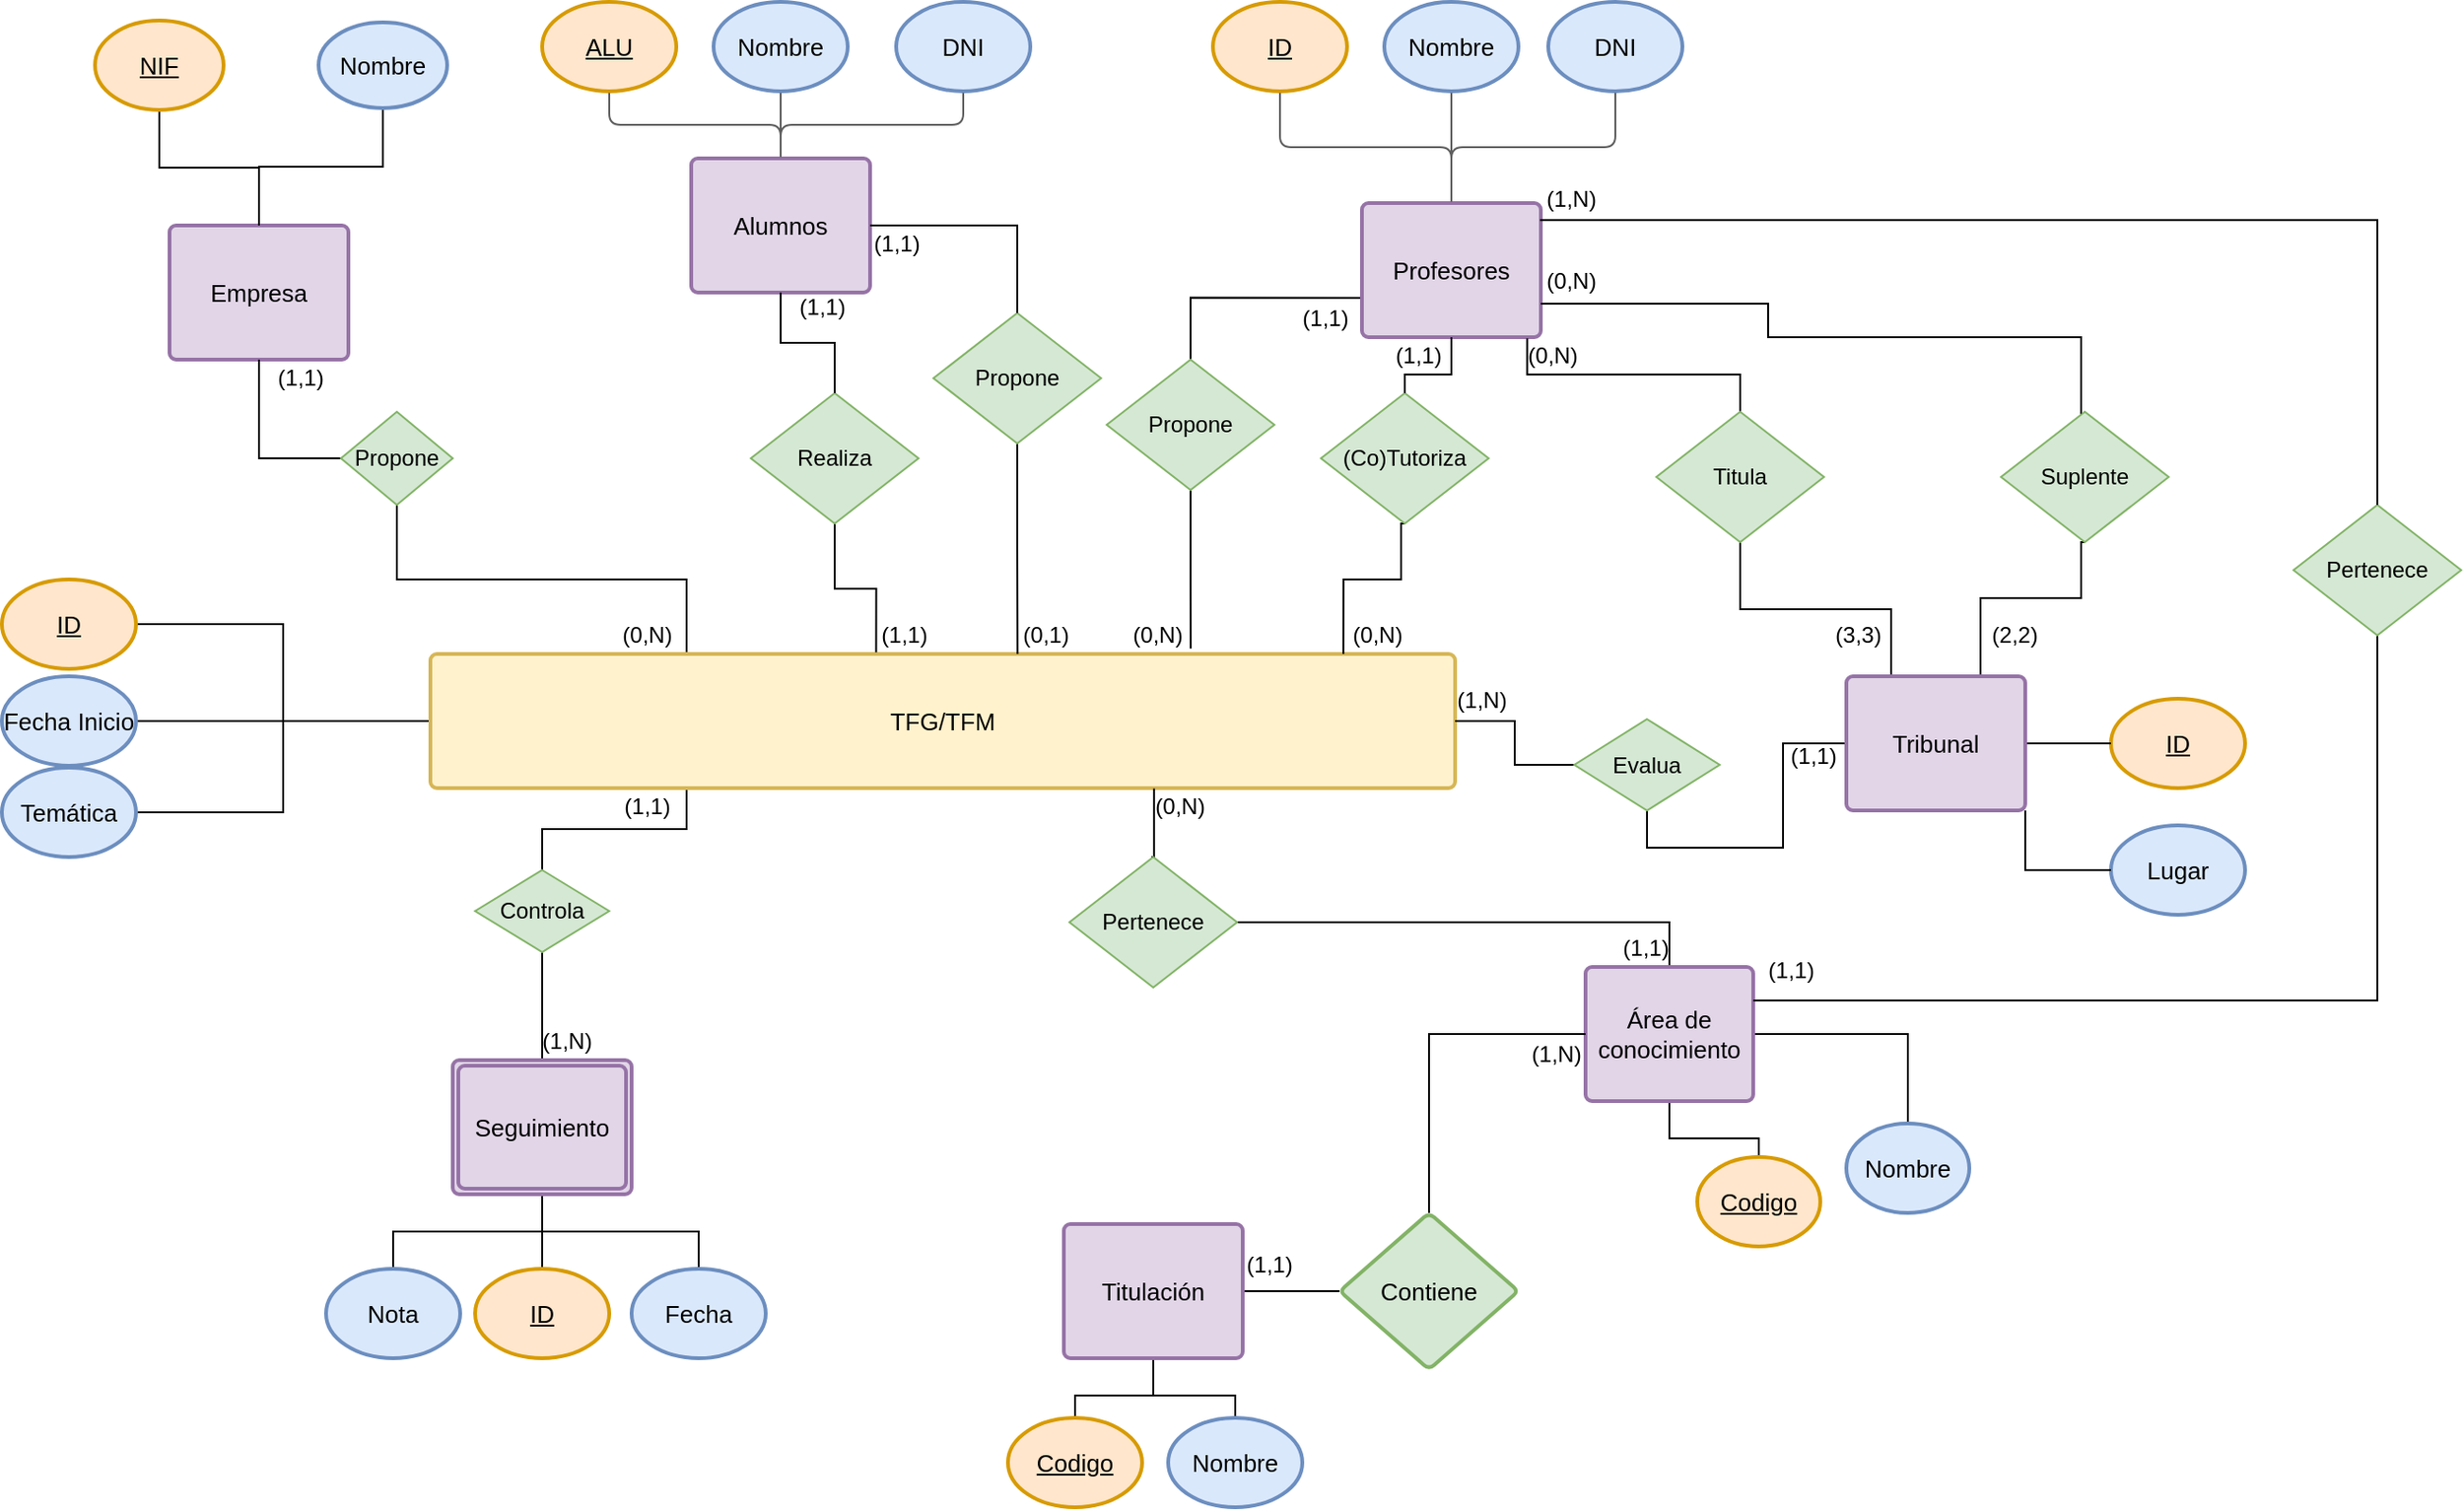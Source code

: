 <mxfile version="14.0.1" type="google"><diagram id="dReNYjj2R180dLIWHo_2" name="Page-1"><mxGraphModel dx="2193" dy="448" grid="1" gridSize="10" guides="1" tooltips="1" connect="1" arrows="1" fold="1" page="1" pageScale="1" pageWidth="827" pageHeight="1169" math="0" shadow="0"><root><mxCell id="0"/><mxCell id="1" parent="0"/><mxCell id="J40VtAtHms7lafl0YYhQ-93" style="edgeStyle=orthogonalEdgeStyle;rounded=0;orthogonalLoop=1;jettySize=auto;html=1;entryX=1;entryY=0.5;entryDx=0;entryDy=0;endArrow=none;endFill=0;" parent="1" source="J40VtAtHms7lafl0YYhQ-4" target="J40VtAtHms7lafl0YYhQ-5" edge="1"><mxGeometry relative="1" as="geometry"/></mxCell><mxCell id="J40VtAtHms7lafl0YYhQ-94" style="edgeStyle=orthogonalEdgeStyle;rounded=0;orthogonalLoop=1;jettySize=auto;html=1;entryX=1;entryY=0.5;entryDx=0;entryDy=0;endArrow=none;endFill=0;" parent="1" source="J40VtAtHms7lafl0YYhQ-4" target="J40VtAtHms7lafl0YYhQ-10" edge="1"><mxGeometry relative="1" as="geometry"/></mxCell><mxCell id="J40VtAtHms7lafl0YYhQ-95" style="edgeStyle=orthogonalEdgeStyle;rounded=0;orthogonalLoop=1;jettySize=auto;html=1;entryX=1;entryY=0.5;entryDx=0;entryDy=0;endArrow=none;endFill=0;" parent="1" source="J40VtAtHms7lafl0YYhQ-4" target="J40VtAtHms7lafl0YYhQ-6" edge="1"><mxGeometry relative="1" as="geometry"/></mxCell><mxCell id="J40VtAtHms7lafl0YYhQ-112" style="edgeStyle=orthogonalEdgeStyle;rounded=0;orthogonalLoop=1;jettySize=auto;html=1;entryX=0.5;entryY=0;entryDx=0;entryDy=0;endArrow=none;endFill=0;exitX=0.25;exitY=1;exitDx=0;exitDy=0;" parent="1" source="J40VtAtHms7lafl0YYhQ-4" target="J40VtAtHms7lafl0YYhQ-111" edge="1"><mxGeometry relative="1" as="geometry"/></mxCell><mxCell id="J40VtAtHms7lafl0YYhQ-118" style="edgeStyle=orthogonalEdgeStyle;rounded=0;orthogonalLoop=1;jettySize=auto;html=1;entryX=0.5;entryY=1;entryDx=0;entryDy=0;endArrow=none;endFill=0;exitX=0.25;exitY=0;exitDx=0;exitDy=0;" parent="1" source="J40VtAtHms7lafl0YYhQ-4" target="J40VtAtHms7lafl0YYhQ-115" edge="1"><mxGeometry relative="1" as="geometry"/></mxCell><UserObject label="TFG/TFM" lucidchartObjectId="NttXpLCozPaw" id="J40VtAtHms7lafl0YYhQ-4"><mxCell style="html=1;overflow=block;whiteSpace=wrap;;whiteSpace=wrap;fontSize=13;align=center;spacing=7;strokeColor=#d6b656;strokeOpacity=100;rounded=1;absoluteArcSize=1;arcSize=7;strokeWidth=2;fillColor=#fff2cc;" parent="1" vertex="1"><mxGeometry x="-1190" y="500" width="550" height="72" as="geometry"/></mxCell></UserObject><UserObject label="ID" lucidchartObjectId="BUtXtxo06KB." id="J40VtAtHms7lafl0YYhQ-5"><mxCell style="html=1;overflow=block;whiteSpace=wrap;ellipse;whiteSpace=wrap;fontSize=13;fontStyle=4;align=center;spacing=3;strokeColor=#d79b00;strokeOpacity=100;rounded=1;absoluteArcSize=1;arcSize=7;strokeWidth=2;fillColor=#ffe6cc;" parent="1" vertex="1"><mxGeometry x="-1420" y="460" width="72" height="48" as="geometry"/></mxCell></UserObject><UserObject label="Temática" lucidchartObjectId="GUtXi9.Yq8lU" id="J40VtAtHms7lafl0YYhQ-6"><mxCell style="html=1;overflow=block;whiteSpace=wrap;ellipse;whiteSpace=wrap;fontSize=13;align=center;spacing=3;strokeColor=#6c8ebf;strokeOpacity=100;rounded=1;absoluteArcSize=1;arcSize=7;strokeWidth=2;fillColor=#dae8fc;" parent="1" vertex="1"><mxGeometry x="-1420" y="561" width="72" height="48" as="geometry"/></mxCell></UserObject><UserObject label="Fecha Inicio" lucidchartObjectId="_0tXcfzx7vm-" id="J40VtAtHms7lafl0YYhQ-10"><mxCell style="html=1;overflow=block;whiteSpace=wrap;ellipse;whiteSpace=wrap;fontSize=13;align=center;spacing=3;strokeColor=#6c8ebf;strokeOpacity=100;rounded=1;absoluteArcSize=1;arcSize=7;strokeWidth=2;fillColor=#dae8fc;" parent="1" vertex="1"><mxGeometry x="-1420" y="512" width="72" height="48" as="geometry"/></mxCell></UserObject><mxCell id="J40VtAtHms7lafl0YYhQ-17" value="" style="group;dropTarget=0;container=1;" parent="1" vertex="1"><mxGeometry x="-1170" y="150" width="312" height="156" as="geometry"/></mxCell><UserObject label="Alumnos" lucidchartObjectId="-stX.WE3pkmM" id="J40VtAtHms7lafl0YYhQ-18"><mxCell style="html=1;overflow=block;whiteSpace=wrap;;whiteSpace=wrap;fontSize=13;align=center;spacing=7;strokeColor=#9673a6;strokeOpacity=100;rounded=1;absoluteArcSize=1;arcSize=7;strokeWidth=2;fillColor=#e1d5e7;" parent="J40VtAtHms7lafl0YYhQ-17" vertex="1"><mxGeometry x="120" y="84" width="96" height="72" as="geometry"/></mxCell></UserObject><UserObject label="ALU" lucidchartObjectId="9LtXJ7lo9DjL" id="J40VtAtHms7lafl0YYhQ-19"><mxCell style="html=1;overflow=block;whiteSpace=wrap;ellipse;whiteSpace=wrap;fontSize=13;fontStyle=4;align=center;spacing=3;strokeColor=#d79b00;strokeOpacity=100;rounded=1;absoluteArcSize=1;arcSize=7;strokeWidth=2;fillColor=#ffe6cc;" parent="J40VtAtHms7lafl0YYhQ-17" vertex="1"><mxGeometry x="40" width="72" height="48" as="geometry"/></mxCell></UserObject><UserObject label="Nombre" lucidchartObjectId="cMtXXwmn-Hz~" id="J40VtAtHms7lafl0YYhQ-20"><mxCell style="html=1;overflow=block;whiteSpace=wrap;ellipse;whiteSpace=wrap;fontSize=13;align=center;spacing=3;strokeColor=#6c8ebf;strokeOpacity=100;rounded=1;absoluteArcSize=1;arcSize=7;strokeWidth=2;fillColor=#dae8fc;" parent="J40VtAtHms7lafl0YYhQ-17" vertex="1"><mxGeometry x="132" width="72" height="48" as="geometry"/></mxCell></UserObject><UserObject label="DNI" lucidchartObjectId="JOtX0gpXyI6V" id="J40VtAtHms7lafl0YYhQ-21"><mxCell style="html=1;overflow=block;whiteSpace=wrap;ellipse;whiteSpace=wrap;fontSize=13;align=center;spacing=3;strokeColor=#6c8ebf;strokeOpacity=100;rounded=1;absoluteArcSize=1;arcSize=7;strokeWidth=2;fillColor=#dae8fc;" parent="J40VtAtHms7lafl0YYhQ-17" vertex="1"><mxGeometry x="230" width="72" height="48" as="geometry"/></mxCell></UserObject><UserObject label="" lucidchartObjectId="ETtXJlnLg~lb" id="J40VtAtHms7lafl0YYhQ-22"><mxCell style="html=1;jettySize=18;whiteSpace=wrap;fontSize=11;strokeColor=#5E5E5E;rounded=1;arcSize=12;edgeStyle=orthogonalEdgeStyle;startArrow=none;;endArrow=none;;exitX=0.5;exitY=-0.013;exitPerimeter=0;entryX=0.5;entryY=1.019;entryPerimeter=0;" parent="J40VtAtHms7lafl0YYhQ-17" source="J40VtAtHms7lafl0YYhQ-18" target="J40VtAtHms7lafl0YYhQ-20" edge="1"><mxGeometry width="100" height="100" relative="1" as="geometry"><Array as="points"/></mxGeometry></mxCell></UserObject><UserObject label="" lucidchartObjectId="GTtXDYuzjiIg" id="J40VtAtHms7lafl0YYhQ-23"><mxCell style="html=1;jettySize=18;whiteSpace=wrap;fontSize=11;strokeColor=#5E5E5E;rounded=1;arcSize=12;edgeStyle=orthogonalEdgeStyle;startArrow=none;;endArrow=none;;exitX=0.5;exitY=-0.013;exitPerimeter=0;entryX=0.5;entryY=1.019;entryPerimeter=0;" parent="J40VtAtHms7lafl0YYhQ-17" source="J40VtAtHms7lafl0YYhQ-18" target="J40VtAtHms7lafl0YYhQ-21" edge="1"><mxGeometry width="100" height="100" relative="1" as="geometry"><Array as="points"/></mxGeometry></mxCell></UserObject><UserObject label="" lucidchartObjectId="ITtXNO6ZUnrG" id="J40VtAtHms7lafl0YYhQ-24"><mxCell style="html=1;jettySize=18;whiteSpace=wrap;fontSize=11;strokeColor=#5E5E5E;rounded=1;arcSize=12;edgeStyle=orthogonalEdgeStyle;startArrow=none;;endArrow=none;;exitX=0.5;exitY=-0.013;exitPerimeter=0;entryX=0.5;entryY=1.019;entryPerimeter=0;" parent="J40VtAtHms7lafl0YYhQ-17" source="J40VtAtHms7lafl0YYhQ-18" target="J40VtAtHms7lafl0YYhQ-19" edge="1"><mxGeometry width="100" height="100" relative="1" as="geometry"><Array as="points"/></mxGeometry></mxCell></UserObject><mxCell id="J40VtAtHms7lafl0YYhQ-25" value="" style="group;dropTarget=0;container=1;" parent="1" vertex="1"><mxGeometry x="-810" y="150" width="312" height="180" as="geometry"/></mxCell><UserObject label="Profesores" lucidchartObjectId="yttXBiOij1xA" id="J40VtAtHms7lafl0YYhQ-26"><mxCell style="html=1;overflow=block;whiteSpace=wrap;;whiteSpace=wrap;fontSize=13;align=center;spacing=7;strokeColor=#9673a6;strokeOpacity=100;rounded=1;absoluteArcSize=1;arcSize=7;strokeWidth=2;fillColor=#e1d5e7;" parent="J40VtAtHms7lafl0YYhQ-25" vertex="1"><mxGeometry x="120" y="108" width="96" height="72" as="geometry"/></mxCell></UserObject><UserObject label="ID" lucidchartObjectId="eWtXQ-b-vLHC" id="J40VtAtHms7lafl0YYhQ-27"><mxCell style="html=1;overflow=block;whiteSpace=wrap;ellipse;whiteSpace=wrap;fontSize=13;fontStyle=4;align=center;spacing=3;strokeColor=#d79b00;strokeOpacity=100;rounded=1;absoluteArcSize=1;arcSize=7;strokeWidth=2;fillColor=#ffe6cc;" parent="J40VtAtHms7lafl0YYhQ-25" vertex="1"><mxGeometry x="40" width="72" height="48" as="geometry"/></mxCell></UserObject><UserObject label="Nombre" lucidchartObjectId="eWtX~HwhqPDB" id="J40VtAtHms7lafl0YYhQ-28"><mxCell style="html=1;overflow=block;whiteSpace=wrap;ellipse;whiteSpace=wrap;fontSize=13;align=center;spacing=3;strokeColor=#6c8ebf;strokeOpacity=100;rounded=1;absoluteArcSize=1;arcSize=7;strokeWidth=2;fillColor=#dae8fc;" parent="J40VtAtHms7lafl0YYhQ-25" vertex="1"><mxGeometry x="132" width="72" height="48" as="geometry"/></mxCell></UserObject><UserObject label="DNI" lucidchartObjectId="eWtXrAxqLPJD" id="J40VtAtHms7lafl0YYhQ-29"><mxCell style="html=1;overflow=block;whiteSpace=wrap;ellipse;whiteSpace=wrap;fontSize=13;align=center;spacing=3;strokeColor=#6c8ebf;strokeOpacity=100;rounded=1;absoluteArcSize=1;arcSize=7;strokeWidth=2;fillColor=#dae8fc;" parent="J40VtAtHms7lafl0YYhQ-25" vertex="1"><mxGeometry x="220" width="72" height="48" as="geometry"/></mxCell></UserObject><UserObject label="" lucidchartObjectId=".XtX0PCZABEI" id="J40VtAtHms7lafl0YYhQ-30"><mxCell style="html=1;jettySize=18;whiteSpace=wrap;fontSize=11;strokeColor=#5E5E5E;rounded=1;arcSize=12;edgeStyle=orthogonalEdgeStyle;startArrow=none;;endArrow=none;;exitX=0.5;exitY=1.019;exitPerimeter=0;entryX=0.5;entryY=-0.012;entryPerimeter=0;" parent="J40VtAtHms7lafl0YYhQ-25" source="J40VtAtHms7lafl0YYhQ-28" target="J40VtAtHms7lafl0YYhQ-26" edge="1"><mxGeometry width="100" height="100" relative="1" as="geometry"><Array as="points"/></mxGeometry></mxCell></UserObject><UserObject label="" lucidchartObjectId="bYtXLjMMv22f" id="J40VtAtHms7lafl0YYhQ-31"><mxCell style="html=1;jettySize=18;whiteSpace=wrap;fontSize=11;strokeColor=#5E5E5E;rounded=1;arcSize=12;edgeStyle=orthogonalEdgeStyle;startArrow=none;;endArrow=none;;exitX=0.5;exitY=1.019;exitPerimeter=0;entryX=0.5;entryY=-0.012;entryPerimeter=0;" parent="J40VtAtHms7lafl0YYhQ-25" source="J40VtAtHms7lafl0YYhQ-29" target="J40VtAtHms7lafl0YYhQ-26" edge="1"><mxGeometry width="100" height="100" relative="1" as="geometry"><Array as="points"/></mxGeometry></mxCell></UserObject><UserObject label="" lucidchartObjectId="dYtXeE6Ncm07" id="J40VtAtHms7lafl0YYhQ-32"><mxCell style="html=1;jettySize=18;whiteSpace=wrap;fontSize=11;strokeColor=#5E5E5E;rounded=1;arcSize=12;edgeStyle=orthogonalEdgeStyle;startArrow=none;;endArrow=none;;exitX=0.5;exitY=1.019;exitPerimeter=0;entryX=0.5;entryY=-0.012;entryPerimeter=0;" parent="J40VtAtHms7lafl0YYhQ-25" source="J40VtAtHms7lafl0YYhQ-27" target="J40VtAtHms7lafl0YYhQ-26" edge="1"><mxGeometry width="100" height="100" relative="1" as="geometry"><Array as="points"/></mxGeometry></mxCell></UserObject><UserObject label="Empresa" lucidchartObjectId="yXtXmWJjH1OQ" id="J40VtAtHms7lafl0YYhQ-46"><mxCell style="html=1;overflow=block;whiteSpace=wrap;;whiteSpace=wrap;fontSize=13;align=center;spacing=7;strokeColor=#9673a6;strokeOpacity=100;rounded=1;absoluteArcSize=1;arcSize=7;strokeWidth=2;fillColor=#e1d5e7;" parent="1" vertex="1"><mxGeometry x="-1330" y="270" width="96" height="72" as="geometry"/></mxCell></UserObject><mxCell id="J40VtAtHms7lafl0YYhQ-57" style="edgeStyle=orthogonalEdgeStyle;rounded=0;orthogonalLoop=1;jettySize=auto;html=1;entryX=0.5;entryY=0;entryDx=0;entryDy=0;endArrow=none;endFill=0;" parent="1" source="J40VtAtHms7lafl0YYhQ-47" target="J40VtAtHms7lafl0YYhQ-46" edge="1"><mxGeometry relative="1" as="geometry"/></mxCell><UserObject label="Nombre" lucidchartObjectId="-auXBsVd0uFs" id="J40VtAtHms7lafl0YYhQ-47"><mxCell style="html=1;overflow=block;whiteSpace=wrap;ellipse;whiteSpace=wrap;fontSize=13;align=center;spacing=3;strokeColor=#6c8ebf;strokeOpacity=100;rounded=1;absoluteArcSize=1;arcSize=7;strokeWidth=2;fillColor=#dae8fc;" parent="1" vertex="1"><mxGeometry x="-1250" y="161" width="69" height="46" as="geometry"/></mxCell></UserObject><mxCell id="J40VtAtHms7lafl0YYhQ-56" style="edgeStyle=orthogonalEdgeStyle;rounded=0;orthogonalLoop=1;jettySize=auto;html=1;entryX=0.5;entryY=0;entryDx=0;entryDy=0;endArrow=none;endFill=0;" parent="1" source="J40VtAtHms7lafl0YYhQ-48" target="J40VtAtHms7lafl0YYhQ-46" edge="1"><mxGeometry relative="1" as="geometry"/></mxCell><UserObject label="NIF" lucidchartObjectId="vbuXeX-9luOB" id="J40VtAtHms7lafl0YYhQ-48"><mxCell style="html=1;overflow=block;whiteSpace=wrap;ellipse;whiteSpace=wrap;fontSize=13;fontStyle=4;align=center;spacing=3;strokeColor=#d79b00;strokeOpacity=100;rounded=1;absoluteArcSize=1;arcSize=7;strokeWidth=2;fillColor=#ffe6cc;" parent="1" vertex="1"><mxGeometry x="-1370" y="160" width="69" height="48" as="geometry"/></mxCell></UserObject><mxCell id="J40VtAtHms7lafl0YYhQ-174" style="edgeStyle=orthogonalEdgeStyle;rounded=0;orthogonalLoop=1;jettySize=auto;html=1;endArrow=none;endFill=0;" parent="1" source="J40VtAtHms7lafl0YYhQ-60" target="J40VtAtHms7lafl0YYhQ-64" edge="1"><mxGeometry relative="1" as="geometry"/></mxCell><mxCell id="J40VtAtHms7lafl0YYhQ-175" style="edgeStyle=orthogonalEdgeStyle;rounded=0;orthogonalLoop=1;jettySize=auto;html=1;entryX=0.5;entryY=0;entryDx=0;entryDy=0;endArrow=none;endFill=0;" parent="1" source="J40VtAtHms7lafl0YYhQ-60" target="J40VtAtHms7lafl0YYhQ-65" edge="1"><mxGeometry relative="1" as="geometry"/></mxCell><mxCell id="J40VtAtHms7lafl0YYhQ-177" style="edgeStyle=orthogonalEdgeStyle;rounded=0;orthogonalLoop=1;jettySize=auto;html=1;entryX=1;entryY=0.5;entryDx=0;entryDy=0;endArrow=none;endFill=0;exitX=0.5;exitY=0;exitDx=0;exitDy=0;" parent="1" source="J40VtAtHms7lafl0YYhQ-60" target="J40VtAtHms7lafl0YYhQ-157" edge="1"><mxGeometry relative="1" as="geometry"/></mxCell><UserObject label="Área de conocimiento" lucidchartObjectId="5NtXPwWRjWsw" id="J40VtAtHms7lafl0YYhQ-60"><mxCell style="html=1;overflow=block;whiteSpace=wrap;;whiteSpace=wrap;fontSize=13;align=center;spacing=3;strokeColor=#9673a6;strokeOpacity=100;rounded=1;absoluteArcSize=1;arcSize=7;strokeWidth=2;fillColor=#e1d5e7;" parent="1" vertex="1"><mxGeometry x="-570" y="668" width="90" height="72" as="geometry"/></mxCell></UserObject><mxCell id="J40VtAtHms7lafl0YYhQ-171" style="edgeStyle=orthogonalEdgeStyle;rounded=0;orthogonalLoop=1;jettySize=auto;html=1;entryX=0.5;entryY=0;entryDx=0;entryDy=0;endArrow=none;endFill=0;" parent="1" source="J40VtAtHms7lafl0YYhQ-61" target="J40VtAtHms7lafl0YYhQ-62" edge="1"><mxGeometry relative="1" as="geometry"/></mxCell><mxCell id="J40VtAtHms7lafl0YYhQ-172" style="edgeStyle=orthogonalEdgeStyle;rounded=0;orthogonalLoop=1;jettySize=auto;html=1;entryX=0.5;entryY=0;entryDx=0;entryDy=0;endArrow=none;endFill=0;" parent="1" source="J40VtAtHms7lafl0YYhQ-61" target="J40VtAtHms7lafl0YYhQ-63" edge="1"><mxGeometry relative="1" as="geometry"/></mxCell><mxCell id="J40VtAtHms7lafl0YYhQ-173" style="edgeStyle=orthogonalEdgeStyle;rounded=0;orthogonalLoop=1;jettySize=auto;html=1;entryX=0;entryY=0.5;entryDx=0;entryDy=0;endArrow=none;endFill=0;" parent="1" source="J40VtAtHms7lafl0YYhQ-61" target="J40VtAtHms7lafl0YYhQ-70" edge="1"><mxGeometry relative="1" as="geometry"/></mxCell><UserObject label="Titulación" lucidchartObjectId="8NtXMLok0FRf" id="J40VtAtHms7lafl0YYhQ-61"><mxCell style="html=1;overflow=block;whiteSpace=wrap;;whiteSpace=wrap;fontSize=13;align=center;spacing=3;strokeColor=#9673a6;strokeOpacity=100;rounded=1;absoluteArcSize=1;arcSize=7;strokeWidth=2;fillColor=#e1d5e7;" parent="1" vertex="1"><mxGeometry x="-850" y="806" width="96" height="72" as="geometry"/></mxCell></UserObject><UserObject label="Codigo" lucidchartObjectId="BcuX9lsgSPh2" id="J40VtAtHms7lafl0YYhQ-62"><mxCell style="html=1;overflow=block;whiteSpace=wrap;ellipse;whiteSpace=wrap;fontSize=13;fontStyle=4;align=center;spacing=3;strokeColor=#d79b00;strokeOpacity=100;rounded=1;absoluteArcSize=1;arcSize=7;strokeWidth=2;fillColor=#ffe6cc;" parent="1" vertex="1"><mxGeometry x="-880" y="910" width="72" height="48" as="geometry"/></mxCell></UserObject><UserObject label="Nombre" lucidchartObjectId="eduXp5ifm6Ls" id="J40VtAtHms7lafl0YYhQ-63"><mxCell style="html=1;overflow=block;whiteSpace=wrap;ellipse;whiteSpace=wrap;fontSize=13;align=center;spacing=3;strokeColor=#6c8ebf;strokeOpacity=100;rounded=1;absoluteArcSize=1;arcSize=7;strokeWidth=2;fillColor=#dae8fc;" parent="1" vertex="1"><mxGeometry x="-794" y="910" width="72" height="48" as="geometry"/></mxCell></UserObject><UserObject label="Codigo" lucidchartObjectId="wduXX2ondpuw" id="J40VtAtHms7lafl0YYhQ-64"><mxCell style="html=1;overflow=block;whiteSpace=wrap;ellipse;whiteSpace=wrap;fontSize=13;fontStyle=4;align=center;spacing=3;strokeColor=#d79b00;strokeOpacity=100;rounded=1;absoluteArcSize=1;arcSize=7;strokeWidth=2;fillColor=#ffe6cc;" parent="1" vertex="1"><mxGeometry x="-510" y="770" width="66" height="48" as="geometry"/></mxCell></UserObject><mxCell id="J40VtAtHms7lafl0YYhQ-176" style="edgeStyle=orthogonalEdgeStyle;rounded=0;orthogonalLoop=1;jettySize=auto;html=1;entryX=0;entryY=0.5;entryDx=0;entryDy=0;endArrow=none;endFill=0;exitX=0.5;exitY=0;exitDx=0;exitDy=0;" parent="1" source="J40VtAtHms7lafl0YYhQ-70" target="J40VtAtHms7lafl0YYhQ-60" edge="1"><mxGeometry relative="1" as="geometry"/></mxCell><UserObject label="Contiene" lucidchartObjectId="eruXb.5LVSj6" id="J40VtAtHms7lafl0YYhQ-70"><mxCell style="html=1;overflow=block;whiteSpace=wrap;shape=rhombus;whiteSpace=wrap;fontSize=13;align=center;spacing=3;strokeColor=#82b366;strokeOpacity=100;rounded=1;absoluteArcSize=1;arcSize=7;strokeWidth=2;fillColor=#d5e8d4;" parent="1" vertex="1"><mxGeometry x="-702" y="800" width="96" height="84" as="geometry"/></mxCell></UserObject><UserObject label="ID" lucidchartObjectId="65tXQ~Wb6g7T" id="J40VtAtHms7lafl0YYhQ-85"><mxCell style="html=1;overflow=block;whiteSpace=wrap;ellipse;whiteSpace=wrap;fontSize=13;fontStyle=4;align=center;spacing=3;strokeColor=#d79b00;strokeOpacity=100;rounded=1;absoluteArcSize=1;arcSize=7;strokeWidth=2;fillColor=#ffe6cc;" parent="1" vertex="1"><mxGeometry x="-288" y="524" width="72" height="48" as="geometry"/></mxCell></UserObject><UserObject label="Lugar" lucidchartObjectId="g6tXd6IW7F9c" id="J40VtAtHms7lafl0YYhQ-86"><mxCell style="html=1;overflow=block;whiteSpace=wrap;ellipse;whiteSpace=wrap;fontSize=13;align=center;spacing=3;strokeColor=#6c8ebf;strokeOpacity=100;rounded=1;absoluteArcSize=1;arcSize=7;strokeWidth=2;fillColor=#dae8fc;" parent="1" vertex="1"><mxGeometry x="-288" y="592" width="72" height="48" as="geometry"/></mxCell></UserObject><mxCell id="J40VtAtHms7lafl0YYhQ-106" style="edgeStyle=orthogonalEdgeStyle;rounded=0;orthogonalLoop=1;jettySize=auto;html=1;endArrow=none;endFill=0;" parent="1" source="J40VtAtHms7lafl0YYhQ-84" target="J40VtAtHms7lafl0YYhQ-85" edge="1"><mxGeometry relative="1" as="geometry"/></mxCell><mxCell id="J40VtAtHms7lafl0YYhQ-170" style="edgeStyle=orthogonalEdgeStyle;rounded=0;orthogonalLoop=1;jettySize=auto;html=1;entryX=0;entryY=0.5;entryDx=0;entryDy=0;endArrow=none;endFill=0;exitX=1;exitY=1;exitDx=0;exitDy=0;" parent="1" source="J40VtAtHms7lafl0YYhQ-84" target="J40VtAtHms7lafl0YYhQ-86" edge="1"><mxGeometry relative="1" as="geometry"/></mxCell><mxCell id="J40VtAtHms7lafl0YYhQ-186" style="edgeStyle=orthogonalEdgeStyle;rounded=0;orthogonalLoop=1;jettySize=auto;html=1;entryX=0.5;entryY=1;entryDx=0;entryDy=0;endArrow=none;endFill=0;exitX=0.75;exitY=0;exitDx=0;exitDy=0;" parent="1" source="J40VtAtHms7lafl0YYhQ-84" target="J40VtAtHms7lafl0YYhQ-183" edge="1"><mxGeometry relative="1" as="geometry"><mxPoint x="-382" y="500" as="sourcePoint"/><Array as="points"><mxPoint x="-358" y="470"/><mxPoint x="-304" y="470"/></Array></mxGeometry></mxCell><mxCell id="J40VtAtHms7lafl0YYhQ-192" style="edgeStyle=orthogonalEdgeStyle;rounded=0;orthogonalLoop=1;jettySize=auto;html=1;entryX=0.5;entryY=1;entryDx=0;entryDy=0;endArrow=none;endFill=0;exitX=0.25;exitY=0;exitDx=0;exitDy=0;" parent="1" source="J40VtAtHms7lafl0YYhQ-84" target="J40VtAtHms7lafl0YYhQ-184" edge="1"><mxGeometry relative="1" as="geometry"/></mxCell><mxCell id="J40VtAtHms7lafl0YYhQ-207" style="edgeStyle=orthogonalEdgeStyle;rounded=0;orthogonalLoop=1;jettySize=auto;html=1;entryX=0.5;entryY=1;entryDx=0;entryDy=0;endArrow=none;endFill=0;" parent="1" source="J40VtAtHms7lafl0YYhQ-84" target="J40VtAtHms7lafl0YYhQ-204" edge="1"><mxGeometry relative="1" as="geometry"/></mxCell><UserObject label="Tribunal" lucidchartObjectId="8utXYAmyekSM" id="J40VtAtHms7lafl0YYhQ-84"><mxCell style="html=1;overflow=block;whiteSpace=wrap;;whiteSpace=wrap;fontSize=13;align=center;spacing=7;strokeColor=#9673a6;strokeOpacity=100;rounded=1;absoluteArcSize=1;arcSize=7;strokeWidth=2;fillColor=#e1d5e7;" parent="1" vertex="1"><mxGeometry x="-430" y="512" width="96" height="72" as="geometry"/></mxCell></UserObject><mxCell id="J40VtAtHms7lafl0YYhQ-114" style="edgeStyle=orthogonalEdgeStyle;rounded=0;orthogonalLoop=1;jettySize=auto;html=1;entryX=0.5;entryY=0;entryDx=0;entryDy=0;endArrow=none;endFill=0;" parent="1" source="J40VtAtHms7lafl0YYhQ-111" target="J40VtAtHms7lafl0YYhQ-78" edge="1"><mxGeometry relative="1" as="geometry"/></mxCell><mxCell id="J40VtAtHms7lafl0YYhQ-111" value="Controla" style="rhombus;whiteSpace=wrap;html=1;fillColor=#d5e8d4;strokeColor=#82b366;" parent="1" vertex="1"><mxGeometry x="-1166" y="616" width="72" height="44" as="geometry"/></mxCell><mxCell id="J40VtAtHms7lafl0YYhQ-119" style="edgeStyle=orthogonalEdgeStyle;rounded=0;orthogonalLoop=1;jettySize=auto;html=1;entryX=0.5;entryY=1;entryDx=0;entryDy=0;endArrow=none;endFill=0;exitX=0;exitY=0.5;exitDx=0;exitDy=0;" parent="1" source="J40VtAtHms7lafl0YYhQ-115" target="J40VtAtHms7lafl0YYhQ-46" edge="1"><mxGeometry relative="1" as="geometry"/></mxCell><mxCell id="J40VtAtHms7lafl0YYhQ-115" value="Propone" style="rhombus;whiteSpace=wrap;html=1;fillColor=#d5e8d4;strokeColor=#82b366;" parent="1" vertex="1"><mxGeometry x="-1238" y="370" width="60" height="50" as="geometry"/></mxCell><mxCell id="J40VtAtHms7lafl0YYhQ-116" value="(1,1)" style="text;html=1;align=center;verticalAlign=middle;resizable=0;points=[];autosize=1;" parent="1" vertex="1"><mxGeometry x="-1094" y="572" width="40" height="20" as="geometry"/></mxCell><mxCell id="J40VtAtHms7lafl0YYhQ-120" value="(1,1)" style="text;html=1;align=center;verticalAlign=middle;resizable=0;points=[];autosize=1;" parent="1" vertex="1"><mxGeometry x="-1280" y="342" width="40" height="20" as="geometry"/></mxCell><mxCell id="J40VtAtHms7lafl0YYhQ-121" value="(0,N)" style="text;html=1;align=center;verticalAlign=middle;resizable=0;points=[];autosize=1;" parent="1" vertex="1"><mxGeometry x="-1094" y="480" width="40" height="20" as="geometry"/></mxCell><mxCell id="J40VtAtHms7lafl0YYhQ-132" style="edgeStyle=orthogonalEdgeStyle;rounded=0;orthogonalLoop=1;jettySize=auto;html=1;entryX=0.435;entryY=-0.012;entryDx=0;entryDy=0;endArrow=none;endFill=0;entryPerimeter=0;" parent="1" source="J40VtAtHms7lafl0YYhQ-122" target="J40VtAtHms7lafl0YYhQ-4" edge="1"><mxGeometry relative="1" as="geometry"/></mxCell><mxCell id="J40VtAtHms7lafl0YYhQ-122" value="Realiza" style="rhombus;whiteSpace=wrap;html=1;fillColor=#d5e8d4;strokeColor=#82b366;" parent="1" vertex="1"><mxGeometry x="-1018" y="360" width="90" height="70" as="geometry"/></mxCell><mxCell id="cpr5t3Ss7PsU1SqeKIM1-3" style="edgeStyle=orthogonalEdgeStyle;rounded=0;orthogonalLoop=1;jettySize=auto;html=1;exitX=0.5;exitY=1;exitDx=0;exitDy=0;entryX=0.573;entryY=0;entryDx=0;entryDy=0;entryPerimeter=0;startArrow=none;startFill=0;strokeColor=#000000;endFill=0;anchorPointDirection=1;endArrow=none;" edge="1" parent="1" source="J40VtAtHms7lafl0YYhQ-127" target="J40VtAtHms7lafl0YYhQ-4"><mxGeometry relative="1" as="geometry"/></mxCell><mxCell id="J40VtAtHms7lafl0YYhQ-127" value="Propone" style="rhombus;whiteSpace=wrap;html=1;fillColor=#d5e8d4;strokeColor=#82b366;" parent="1" vertex="1"><mxGeometry x="-920" y="317" width="90" height="70" as="geometry"/></mxCell><mxCell id="J40VtAtHms7lafl0YYhQ-128" style="edgeStyle=orthogonalEdgeStyle;rounded=0;orthogonalLoop=1;jettySize=auto;html=1;endArrow=none;endFill=0;exitX=-0.01;exitY=0.706;exitDx=0;exitDy=0;exitPerimeter=0;entryX=0.5;entryY=0;entryDx=0;entryDy=0;" parent="1" source="J40VtAtHms7lafl0YYhQ-26" target="cpr5t3Ss7PsU1SqeKIM1-4" edge="1"><mxGeometry relative="1" as="geometry"><mxPoint x="-770" y="340" as="targetPoint"/></mxGeometry></mxCell><mxCell id="J40VtAtHms7lafl0YYhQ-129" style="edgeStyle=orthogonalEdgeStyle;rounded=0;orthogonalLoop=1;jettySize=auto;html=1;entryX=0.5;entryY=0;entryDx=0;entryDy=0;endArrow=none;endFill=0;" parent="1" source="J40VtAtHms7lafl0YYhQ-18" target="J40VtAtHms7lafl0YYhQ-127" edge="1"><mxGeometry relative="1" as="geometry"/></mxCell><mxCell id="J40VtAtHms7lafl0YYhQ-131" style="edgeStyle=orthogonalEdgeStyle;rounded=0;orthogonalLoop=1;jettySize=auto;html=1;entryX=0.5;entryY=0;entryDx=0;entryDy=0;endArrow=none;endFill=0;" parent="1" source="J40VtAtHms7lafl0YYhQ-18" target="J40VtAtHms7lafl0YYhQ-122" edge="1"><mxGeometry relative="1" as="geometry"/></mxCell><mxCell id="J40VtAtHms7lafl0YYhQ-137" style="edgeStyle=orthogonalEdgeStyle;rounded=0;orthogonalLoop=1;jettySize=auto;html=1;entryX=0.891;entryY=0;entryDx=0;entryDy=0;entryPerimeter=0;endArrow=none;endFill=0;exitX=0.5;exitY=1;exitDx=0;exitDy=0;" parent="1" source="J40VtAtHms7lafl0YYhQ-134" target="J40VtAtHms7lafl0YYhQ-4" edge="1"><mxGeometry relative="1" as="geometry"><Array as="points"><mxPoint x="-669" y="460"/><mxPoint x="-700" y="460"/></Array></mxGeometry></mxCell><mxCell id="J40VtAtHms7lafl0YYhQ-134" value="(Co)Tutoriza" style="rhombus;whiteSpace=wrap;html=1;fillColor=#d5e8d4;strokeColor=#82b366;" parent="1" vertex="1"><mxGeometry x="-712" y="360" width="90" height="70" as="geometry"/></mxCell><mxCell id="J40VtAtHms7lafl0YYhQ-138" value="(1,1)" style="text;html=1;align=center;verticalAlign=middle;resizable=0;points=[];autosize=1;" parent="1" vertex="1"><mxGeometry x="-1000" y="304" width="40" height="20" as="geometry"/></mxCell><mxCell id="J40VtAtHms7lafl0YYhQ-139" value="(1,1)" style="text;html=1;align=center;verticalAlign=middle;resizable=0;points=[];autosize=1;" parent="1" vertex="1"><mxGeometry x="-956" y="480" width="40" height="20" as="geometry"/></mxCell><mxCell id="J40VtAtHms7lafl0YYhQ-140" value="(1,1)" style="text;html=1;align=center;verticalAlign=middle;resizable=0;points=[];autosize=1;" parent="1" vertex="1"><mxGeometry x="-960" y="270" width="40" height="20" as="geometry"/></mxCell><mxCell id="J40VtAtHms7lafl0YYhQ-141" value="(0,1)" style="text;html=1;align=center;verticalAlign=middle;resizable=0;points=[];autosize=1;" parent="1" vertex="1"><mxGeometry x="-880" y="480" width="40" height="20" as="geometry"/></mxCell><mxCell id="J40VtAtHms7lafl0YYhQ-142" value="(0,N)" style="text;html=1;align=center;verticalAlign=middle;resizable=0;points=[];autosize=1;" parent="1" vertex="1"><mxGeometry x="-820" y="480" width="40" height="20" as="geometry"/></mxCell><mxCell id="J40VtAtHms7lafl0YYhQ-143" value="(1,1)" style="text;html=1;align=center;verticalAlign=middle;resizable=0;points=[];autosize=1;" parent="1" vertex="1"><mxGeometry x="-730" y="310" width="40" height="20" as="geometry"/></mxCell><mxCell id="J40VtAtHms7lafl0YYhQ-145" value="(0,N)" style="text;html=1;align=center;verticalAlign=middle;resizable=0;points=[];autosize=1;" parent="1" vertex="1"><mxGeometry x="-702" y="480" width="40" height="20" as="geometry"/></mxCell><UserObject label="Nombre" lucidchartObjectId="wduXlvvYJySj" id="J40VtAtHms7lafl0YYhQ-65"><mxCell style="html=1;overflow=block;whiteSpace=wrap;ellipse;whiteSpace=wrap;fontSize=13;align=center;spacing=3;strokeColor=#6c8ebf;strokeOpacity=100;rounded=1;absoluteArcSize=1;arcSize=7;strokeWidth=2;fillColor=#dae8fc;" parent="1" vertex="1"><mxGeometry x="-430" y="752" width="66" height="48" as="geometry"/></mxCell></UserObject><mxCell id="J40VtAtHms7lafl0YYhQ-180" style="edgeStyle=orthogonalEdgeStyle;rounded=0;orthogonalLoop=1;jettySize=auto;html=1;entryX=1;entryY=0.25;entryDx=0;entryDy=0;endArrow=none;endFill=0;exitX=0.5;exitY=1;exitDx=0;exitDy=0;" parent="1" source="J40VtAtHms7lafl0YYhQ-154" target="J40VtAtHms7lafl0YYhQ-60" edge="1"><mxGeometry relative="1" as="geometry"/></mxCell><mxCell id="J40VtAtHms7lafl0YYhQ-154" value="Pertenece" style="rhombus;whiteSpace=wrap;html=1;fillColor=#d5e8d4;strokeColor=#82b366;" parent="1" vertex="1"><mxGeometry x="-190" y="420" width="90" height="70" as="geometry"/></mxCell><mxCell id="J40VtAtHms7lafl0YYhQ-155" style="edgeStyle=orthogonalEdgeStyle;rounded=0;orthogonalLoop=1;jettySize=auto;html=1;entryX=0.5;entryY=0;entryDx=0;entryDy=0;endArrow=none;endFill=0;exitX=0.996;exitY=0.127;exitDx=0;exitDy=0;exitPerimeter=0;" parent="1" source="J40VtAtHms7lafl0YYhQ-26" target="J40VtAtHms7lafl0YYhQ-154" edge="1"><mxGeometry relative="1" as="geometry"/></mxCell><mxCell id="J40VtAtHms7lafl0YYhQ-179" style="edgeStyle=orthogonalEdgeStyle;rounded=0;orthogonalLoop=1;jettySize=auto;html=1;entryX=0.708;entryY=1.004;entryDx=0;entryDy=0;entryPerimeter=0;endArrow=none;endFill=0;" parent="1" edge="1"><mxGeometry relative="1" as="geometry"><mxPoint x="-802.971" y="609.022" as="sourcePoint"/><mxPoint x="-801.6" y="572.288" as="targetPoint"/></mxGeometry></mxCell><mxCell id="J40VtAtHms7lafl0YYhQ-157" value="Pertenece" style="rhombus;whiteSpace=wrap;html=1;fillColor=#d5e8d4;strokeColor=#82b366;" parent="1" vertex="1"><mxGeometry x="-847" y="609" width="90" height="70" as="geometry"/></mxCell><mxCell id="J40VtAtHms7lafl0YYhQ-161" value="(1,N)" style="text;html=1;align=center;verticalAlign=middle;resizable=0;points=[];autosize=1;" parent="1" vertex="1"><mxGeometry x="-598" y="246" width="40" height="20" as="geometry"/></mxCell><mxCell id="J40VtAtHms7lafl0YYhQ-164" value="(0,N)" style="text;html=1;align=center;verticalAlign=middle;resizable=0;points=[];autosize=1;" parent="1" vertex="1"><mxGeometry x="-808" y="572" width="40" height="20" as="geometry"/></mxCell><mxCell id="J40VtAtHms7lafl0YYhQ-167" style="edgeStyle=orthogonalEdgeStyle;rounded=0;orthogonalLoop=1;jettySize=auto;html=1;endArrow=none;endFill=0;" parent="1" source="J40VtAtHms7lafl0YYhQ-78" target="J40VtAtHms7lafl0YYhQ-79" edge="1"><mxGeometry relative="1" as="geometry"/></mxCell><mxCell id="J40VtAtHms7lafl0YYhQ-168" style="edgeStyle=orthogonalEdgeStyle;rounded=0;orthogonalLoop=1;jettySize=auto;html=1;endArrow=none;endFill=0;" parent="1" source="J40VtAtHms7lafl0YYhQ-78" target="J40VtAtHms7lafl0YYhQ-76" edge="1"><mxGeometry relative="1" as="geometry"/></mxCell><mxCell id="J40VtAtHms7lafl0YYhQ-169" style="edgeStyle=orthogonalEdgeStyle;rounded=0;orthogonalLoop=1;jettySize=auto;html=1;entryX=0.5;entryY=0;entryDx=0;entryDy=0;endArrow=none;endFill=0;" parent="1" source="J40VtAtHms7lafl0YYhQ-78" target="J40VtAtHms7lafl0YYhQ-77" edge="1"><mxGeometry relative="1" as="geometry"/></mxCell><UserObject label="Seguimiento" lucidchartObjectId="F~tXS3rsEPe_" id="J40VtAtHms7lafl0YYhQ-78"><mxCell style="html=1;overflow=block;whiteSpace=wrap;shape=ext;double=1;whiteSpace=wrap;fontSize=13;align=center;spacing=3;strokeColor=#9673a6;strokeOpacity=100;rounded=1;absoluteArcSize=1;arcSize=7;strokeWidth=2;fillColor=#e1d5e7;" parent="1" vertex="1"><mxGeometry x="-1178" y="718" width="96" height="72" as="geometry"/></mxCell></UserObject><UserObject label="ID" lucidchartObjectId="n~tXIjAGcxGe" id="J40VtAtHms7lafl0YYhQ-76"><mxCell style="html=1;overflow=block;whiteSpace=wrap;ellipse;whiteSpace=wrap;fontSize=13;fontStyle=4;align=center;spacing=3;strokeColor=#d79b00;strokeOpacity=100;rounded=1;absoluteArcSize=1;arcSize=7;strokeWidth=2;fillColor=#ffe6cc;" parent="1" vertex="1"><mxGeometry x="-1166" y="830" width="72" height="48" as="geometry"/></mxCell></UserObject><UserObject label="Fecha" lucidchartObjectId="H.tXxNQVSJmu" id="J40VtAtHms7lafl0YYhQ-77"><mxCell style="html=1;overflow=block;whiteSpace=wrap;ellipse;whiteSpace=wrap;fontSize=13;align=center;spacing=3;strokeColor=#6c8ebf;strokeOpacity=100;rounded=1;absoluteArcSize=1;arcSize=7;strokeWidth=2;fillColor=#dae8fc;" parent="1" vertex="1"><mxGeometry x="-1082" y="830" width="72" height="48" as="geometry"/></mxCell></UserObject><UserObject label="Nota" lucidchartObjectId="U~tXK.3IHQ_9" id="J40VtAtHms7lafl0YYhQ-79"><mxCell style="html=1;overflow=block;whiteSpace=wrap;ellipse;whiteSpace=wrap;fontSize=13;align=center;spacing=3;strokeColor=#6c8ebf;strokeOpacity=100;rounded=1;absoluteArcSize=1;arcSize=7;strokeWidth=2;fillColor=#dae8fc;" parent="1" vertex="1"><mxGeometry x="-1246" y="830" width="72" height="48" as="geometry"/></mxCell></UserObject><mxCell id="J40VtAtHms7lafl0YYhQ-117" value="(1,N)" style="text;html=1;align=center;verticalAlign=middle;resizable=0;points=[];autosize=1;" parent="1" vertex="1"><mxGeometry x="-1137.5" y="698" width="40" height="20" as="geometry"/></mxCell><mxCell id="J40VtAtHms7lafl0YYhQ-181" value="(1,1)" style="text;html=1;align=center;verticalAlign=middle;resizable=0;points=[];autosize=1;" parent="1" vertex="1"><mxGeometry x="-480" y="660" width="40" height="20" as="geometry"/></mxCell><mxCell id="J40VtAtHms7lafl0YYhQ-198" style="edgeStyle=orthogonalEdgeStyle;rounded=0;orthogonalLoop=1;jettySize=auto;html=1;entryX=1;entryY=0.75;entryDx=0;entryDy=0;endArrow=none;endFill=0;" parent="1" source="J40VtAtHms7lafl0YYhQ-183" target="J40VtAtHms7lafl0YYhQ-26" edge="1"><mxGeometry relative="1" as="geometry"><Array as="points"><mxPoint x="-304" y="330"/><mxPoint x="-472" y="330"/><mxPoint x="-472" y="312"/></Array></mxGeometry></mxCell><mxCell id="J40VtAtHms7lafl0YYhQ-183" value="Suplente" style="rhombus;whiteSpace=wrap;html=1;fillColor=#d5e8d4;strokeColor=#82b366;" parent="1" vertex="1"><mxGeometry x="-347" y="370" width="90" height="70" as="geometry"/></mxCell><mxCell id="J40VtAtHms7lafl0YYhQ-197" style="edgeStyle=orthogonalEdgeStyle;rounded=0;orthogonalLoop=1;jettySize=auto;html=1;entryX=0.924;entryY=1.008;entryDx=0;entryDy=0;entryPerimeter=0;endArrow=none;endFill=0;exitX=0.5;exitY=0;exitDx=0;exitDy=0;" parent="1" source="J40VtAtHms7lafl0YYhQ-184" target="J40VtAtHms7lafl0YYhQ-26" edge="1"><mxGeometry relative="1" as="geometry"/></mxCell><mxCell id="J40VtAtHms7lafl0YYhQ-184" value="Titula" style="rhombus;whiteSpace=wrap;html=1;fillColor=#d5e8d4;strokeColor=#82b366;" parent="1" vertex="1"><mxGeometry x="-532" y="370" width="90" height="70" as="geometry"/></mxCell><mxCell id="J40VtAtHms7lafl0YYhQ-144" value="(1,1)" style="text;html=1;align=center;verticalAlign=middle;resizable=0;points=[];autosize=1;" parent="1" vertex="1"><mxGeometry x="-680" y="330" width="40" height="20" as="geometry"/></mxCell><mxCell id="J40VtAtHms7lafl0YYhQ-196" style="edgeStyle=orthogonalEdgeStyle;rounded=0;orthogonalLoop=1;jettySize=auto;html=1;entryX=0.5;entryY=0;entryDx=0;entryDy=0;endArrow=none;endFill=0;" parent="1" source="J40VtAtHms7lafl0YYhQ-26" target="J40VtAtHms7lafl0YYhQ-134" edge="1"><mxGeometry relative="1" as="geometry"/></mxCell><mxCell id="J40VtAtHms7lafl0YYhQ-199" value="(0,N)" style="text;html=1;align=center;verticalAlign=middle;resizable=0;points=[];autosize=1;" parent="1" vertex="1"><mxGeometry x="-608" y="330" width="40" height="20" as="geometry"/></mxCell><mxCell id="J40VtAtHms7lafl0YYhQ-200" value="(0,N)" style="text;html=1;align=center;verticalAlign=middle;resizable=0;points=[];autosize=1;" parent="1" vertex="1"><mxGeometry x="-598" y="290" width="40" height="20" as="geometry"/></mxCell><mxCell id="J40VtAtHms7lafl0YYhQ-202" value="(3,3)" style="text;html=1;align=center;verticalAlign=middle;resizable=0;points=[];autosize=1;" parent="1" vertex="1"><mxGeometry x="-444" y="480" width="40" height="20" as="geometry"/></mxCell><mxCell id="J40VtAtHms7lafl0YYhQ-203" value="(2,2)" style="text;html=1;align=center;verticalAlign=middle;resizable=0;points=[];autosize=1;" parent="1" vertex="1"><mxGeometry x="-360" y="480" width="40" height="20" as="geometry"/></mxCell><mxCell id="J40VtAtHms7lafl0YYhQ-208" style="edgeStyle=orthogonalEdgeStyle;rounded=0;orthogonalLoop=1;jettySize=auto;html=1;entryX=1;entryY=0.5;entryDx=0;entryDy=0;endArrow=none;endFill=0;" parent="1" source="J40VtAtHms7lafl0YYhQ-204" target="J40VtAtHms7lafl0YYhQ-4" edge="1"><mxGeometry relative="1" as="geometry"/></mxCell><mxCell id="J40VtAtHms7lafl0YYhQ-204" value="Evalua" style="rhombus;whiteSpace=wrap;html=1;fillColor=#d5e8d4;strokeColor=#82b366;" parent="1" vertex="1"><mxGeometry x="-576" y="535" width="78" height="49" as="geometry"/></mxCell><mxCell id="J40VtAtHms7lafl0YYhQ-209" value="(1,1)" style="text;html=1;align=center;verticalAlign=middle;resizable=0;points=[];autosize=1;" parent="1" vertex="1"><mxGeometry x="-468" y="544.5" width="40" height="20" as="geometry"/></mxCell><mxCell id="J40VtAtHms7lafl0YYhQ-210" value="(1,N)" style="text;html=1;align=center;verticalAlign=middle;resizable=0;points=[];autosize=1;" parent="1" vertex="1"><mxGeometry x="-646" y="515" width="40" height="20" as="geometry"/></mxCell><mxCell id="J40VtAtHms7lafl0YYhQ-211" value="(1,1)" style="text;html=1;align=center;verticalAlign=middle;resizable=0;points=[];autosize=1;" parent="1" vertex="1"><mxGeometry x="-760" y="818" width="40" height="20" as="geometry"/></mxCell><mxCell id="J40VtAtHms7lafl0YYhQ-212" value="(1,N)" style="text;html=1;align=center;verticalAlign=middle;resizable=0;points=[];autosize=1;" parent="1" vertex="1"><mxGeometry x="-606" y="705" width="40" height="20" as="geometry"/></mxCell><mxCell id="J40VtAtHms7lafl0YYhQ-213" value="(1,1)" style="text;html=1;align=center;verticalAlign=middle;resizable=0;points=[];autosize=1;" parent="1" vertex="1"><mxGeometry x="-558" y="648" width="40" height="20" as="geometry"/></mxCell><mxCell id="cpr5t3Ss7PsU1SqeKIM1-5" style="edgeStyle=orthogonalEdgeStyle;rounded=0;orthogonalLoop=1;jettySize=auto;html=1;exitX=0.5;exitY=1;exitDx=0;exitDy=0;entryX=0.742;entryY=-0.04;entryDx=0;entryDy=0;entryPerimeter=0;startArrow=none;startFill=0;endArrow=none;endFill=0;strokeColor=#000000;" edge="1" parent="1" source="cpr5t3Ss7PsU1SqeKIM1-4" target="J40VtAtHms7lafl0YYhQ-4"><mxGeometry relative="1" as="geometry"/></mxCell><mxCell id="cpr5t3Ss7PsU1SqeKIM1-4" value="Propone" style="rhombus;whiteSpace=wrap;html=1;fillColor=#d5e8d4;strokeColor=#82b366;" vertex="1" parent="1"><mxGeometry x="-827" y="342" width="90" height="70" as="geometry"/></mxCell></root></mxGraphModel></diagram></mxfile>